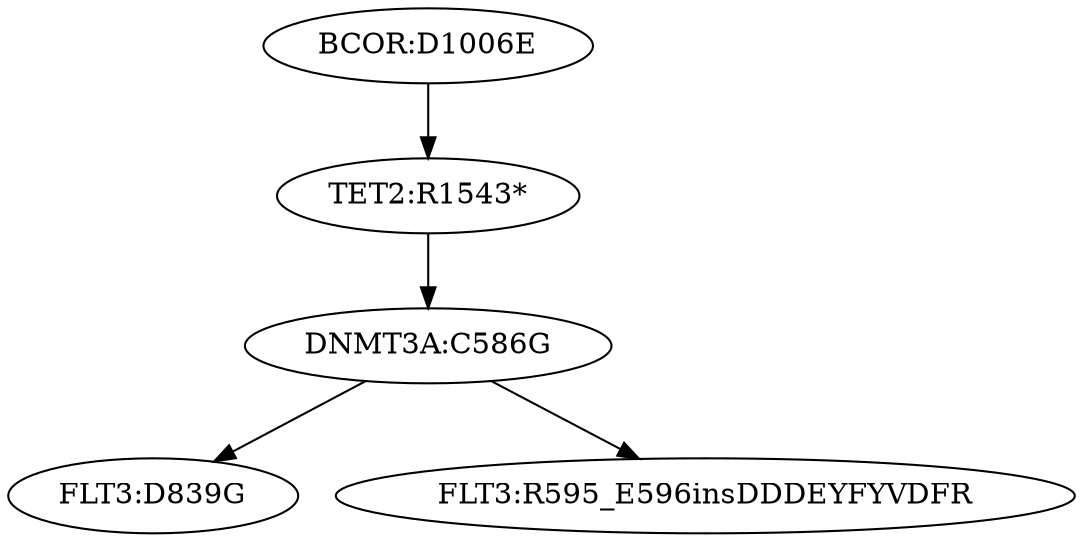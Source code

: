 digraph pt_tree1 {
v0 [label="BCOR:D1006E"];
v1 [label="DNMT3A:C586G"];
v3 [label="FLT3:D839G"];
v4 [label="FLT3:R595_E596insDDDEYFYVDFR"];
v6 [label="TET2:R1543*"];
v0 -> v6;
v1 -> v3;
v1 -> v4;
v6 -> v1;
}
